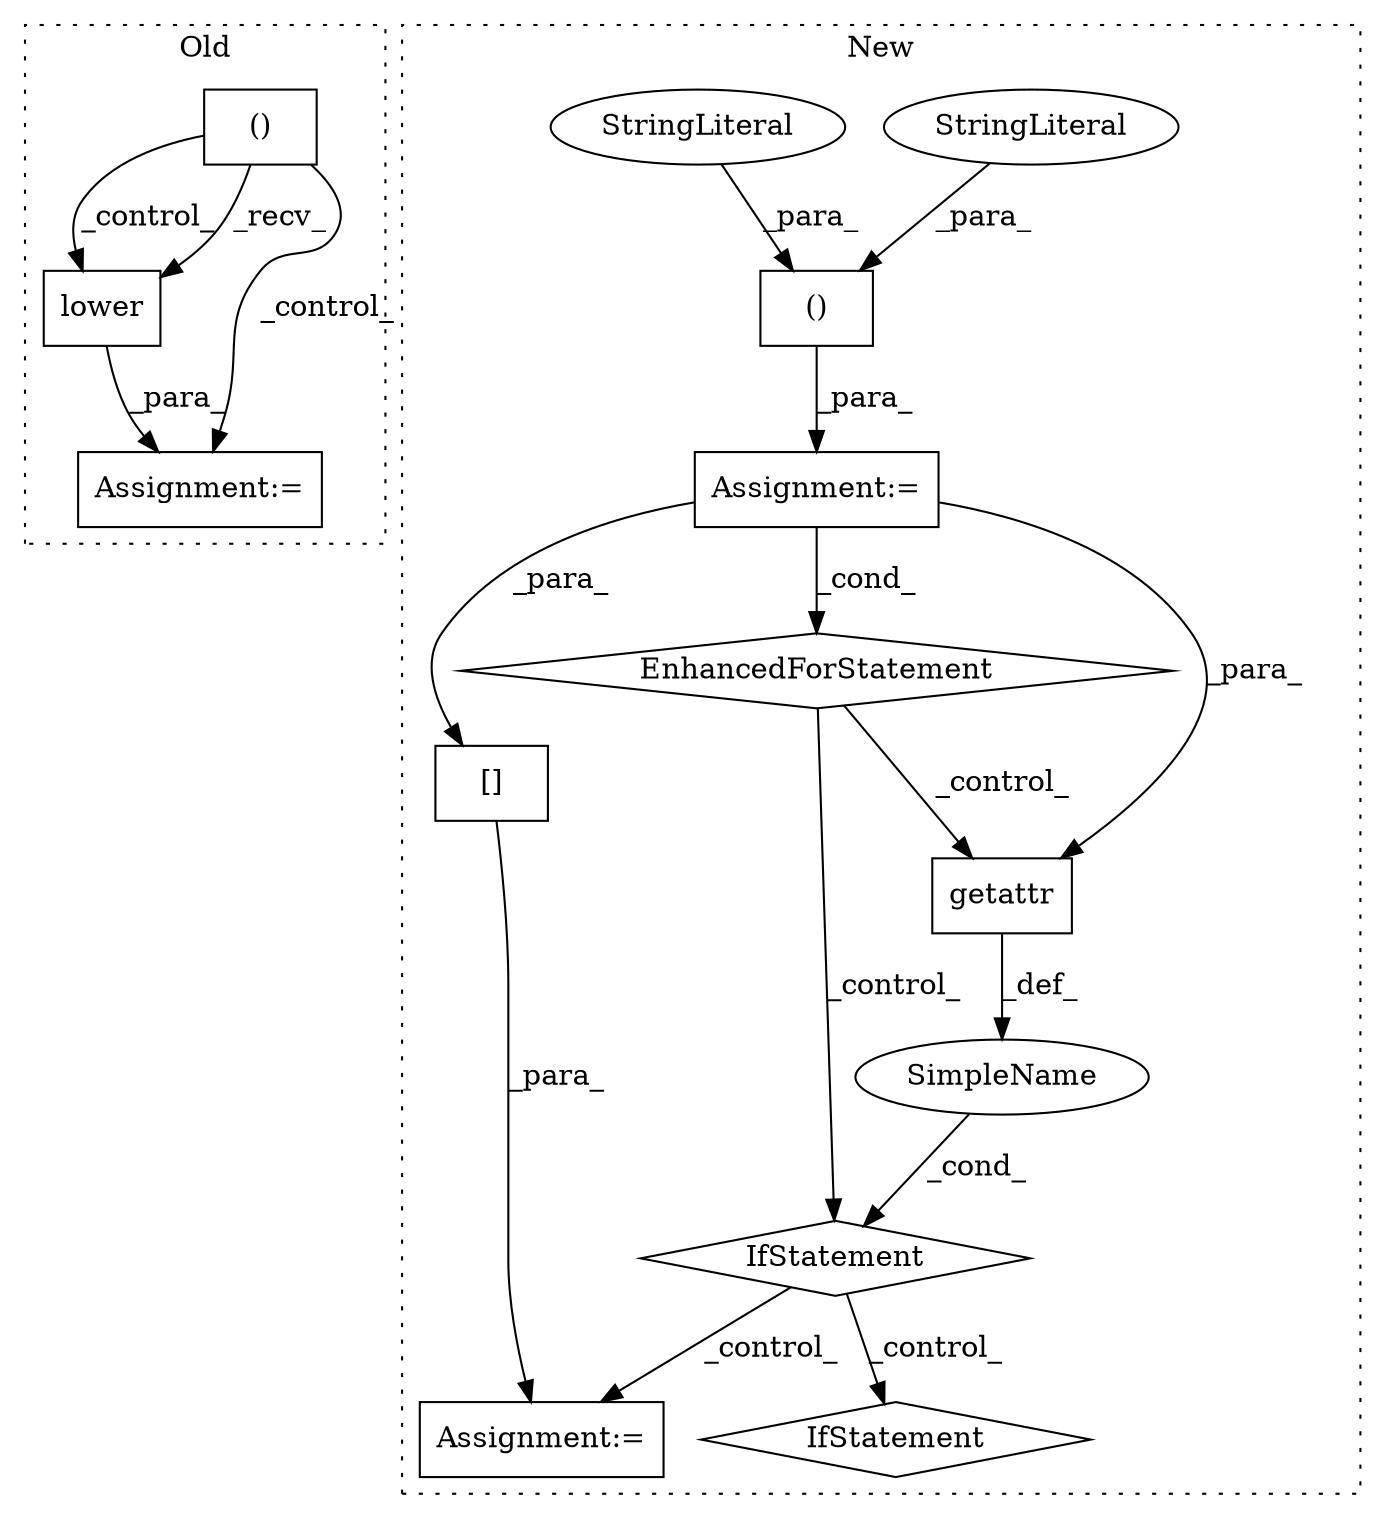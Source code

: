 digraph G {
subgraph cluster0 {
1 [label="lower" a="32" s="63136" l="7" shape="box"];
6 [label="()" a="106" s="63046" l="63" shape="box"];
13 [label="Assignment:=" a="7" s="63126" l="1" shape="box"];
label = "Old";
style="dotted";
}
subgraph cluster1 {
2 [label="getattr" a="32" s="63050,63071" l="8,1" shape="box"];
3 [label="Assignment:=" a="7" s="62913,63035" l="53,3" shape="box"];
4 [label="[]" a="2" s="63089,63103" l="6,1" shape="box"];
5 [label="()" a="106" s="62989" l="46" shape="box"];
7 [label="IfStatement" a="25" s="63046,63072" l="4,2" shape="diamond"];
8 [label="StringLiteral" a="45" s="63029" l="6" shape="ellipse"];
9 [label="IfStatement" a="25" s="63244" l="24" shape="diamond"];
10 [label="EnhancedForStatement" a="70" s="62913,63035" l="53,3" shape="diamond"];
11 [label="SimpleName" a="42" s="" l="" shape="ellipse"];
12 [label="StringLiteral" a="45" s="63008" l="8" shape="ellipse"];
14 [label="Assignment:=" a="7" s="63088" l="1" shape="box"];
label = "New";
style="dotted";
}
1 -> 13 [label="_para_"];
2 -> 11 [label="_def_"];
3 -> 4 [label="_para_"];
3 -> 2 [label="_para_"];
3 -> 10 [label="_cond_"];
4 -> 14 [label="_para_"];
5 -> 3 [label="_para_"];
6 -> 1 [label="_control_"];
6 -> 13 [label="_control_"];
6 -> 1 [label="_recv_"];
7 -> 9 [label="_control_"];
7 -> 14 [label="_control_"];
8 -> 5 [label="_para_"];
10 -> 7 [label="_control_"];
10 -> 2 [label="_control_"];
11 -> 7 [label="_cond_"];
12 -> 5 [label="_para_"];
}